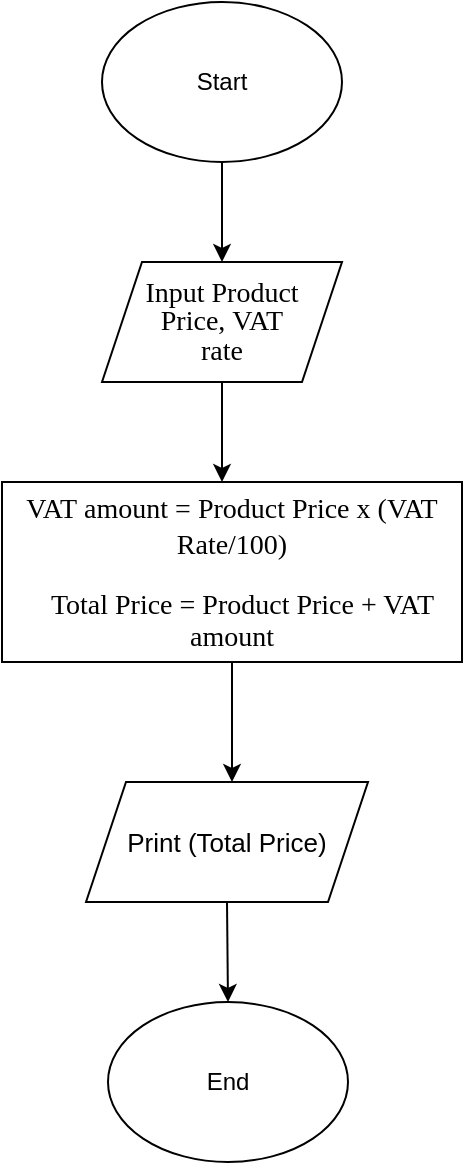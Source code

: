 <mxfile version="24.7.17">
  <diagram name="Trang-1" id="OiOTjU1HUudJ6jvDkUQu">
    <mxGraphModel dx="1050" dy="603" grid="1" gridSize="10" guides="1" tooltips="1" connect="1" arrows="1" fold="1" page="1" pageScale="1" pageWidth="827" pageHeight="1169" math="0" shadow="0">
      <root>
        <mxCell id="0" />
        <mxCell id="1" parent="0" />
        <mxCell id="4_rjH7P5OPQ8nO2n8ePk-1" value="Start" style="ellipse;whiteSpace=wrap;html=1;" vertex="1" parent="1">
          <mxGeometry x="340" width="120" height="80" as="geometry" />
        </mxCell>
        <mxCell id="4_rjH7P5OPQ8nO2n8ePk-2" value="" style="endArrow=classic;html=1;rounded=0;exitX=0.5;exitY=1;exitDx=0;exitDy=0;" edge="1" parent="1" source="4_rjH7P5OPQ8nO2n8ePk-1">
          <mxGeometry width="50" height="50" relative="1" as="geometry">
            <mxPoint x="380" y="150" as="sourcePoint" />
            <mxPoint x="400" y="130" as="targetPoint" />
          </mxGeometry>
        </mxCell>
        <mxCell id="4_rjH7P5OPQ8nO2n8ePk-3" value="&lt;span style=&quot;line-height: 107%; font-family: &amp;quot;Times New Roman&amp;quot;, serif;&quot;&gt;&lt;font style=&quot;font-size: 14px;&quot;&gt;Input Product&lt;br&gt;Price,&amp;nbsp;&lt;/font&gt;&lt;/span&gt;&lt;span style=&quot;line-height: 107%; font-family: &amp;quot;Times New Roman&amp;quot;, serif;&quot;&gt;&lt;font style=&quot;font-size: 14px;&quot;&gt;VAT&lt;br&gt;rate&lt;/font&gt;&lt;/span&gt;" style="shape=parallelogram;perimeter=parallelogramPerimeter;whiteSpace=wrap;html=1;fixedSize=1;" vertex="1" parent="1">
          <mxGeometry x="340" y="130" width="120" height="60" as="geometry" />
        </mxCell>
        <mxCell id="4_rjH7P5OPQ8nO2n8ePk-4" value="" style="endArrow=classic;html=1;rounded=0;exitX=0.5;exitY=1;exitDx=0;exitDy=0;" edge="1" parent="1" source="4_rjH7P5OPQ8nO2n8ePk-3">
          <mxGeometry width="50" height="50" relative="1" as="geometry">
            <mxPoint x="450" y="270" as="sourcePoint" />
            <mxPoint x="400" y="240" as="targetPoint" />
          </mxGeometry>
        </mxCell>
        <mxCell id="4_rjH7P5OPQ8nO2n8ePk-5" value="&lt;font style=&quot;font-size: 14px;&quot;&gt;&lt;span style=&quot;&quot; class=&quot;mord&quot;&gt;&lt;span style=&quot;font-family: &amp;quot;Times New Roman&amp;quot;, serif;&quot;&gt;VAT&amp;nbsp;amount &lt;/span&gt;&lt;/span&gt;&lt;span style=&quot;&quot; class=&quot;mrel&quot;&gt;&lt;span style=&quot;line-height: 107%; font-family: &amp;quot;Times New Roman&amp;quot;, serif;&quot;&gt;= &lt;/span&gt;&lt;/span&gt;&lt;span style=&quot;&quot; class=&quot;mord&quot;&gt;&lt;span style=&quot;line-height: 107%; font-family: &amp;quot;Times New Roman&amp;quot;, serif;&quot;&gt;Product&amp;nbsp;Price&lt;/span&gt;&lt;/span&gt;&lt;span style=&quot;&quot; class=&quot;mbin&quot;&gt;&lt;span style=&quot;line-height: 107%; font-family: &amp;quot;Times New Roman&amp;quot;, serif;&quot;&gt; x (VAT Rate/100)&lt;/span&gt;&lt;/span&gt;&lt;/font&gt;&lt;div style=&quot;font-size: 14px;&quot;&gt;&lt;span style=&quot;&quot; class=&quot;mbin&quot;&gt;&lt;span style=&quot;line-height: 107%; font-family: &amp;quot;Times New Roman&amp;quot;, serif;&quot;&gt;&lt;p style=&quot;margin-bottom: 0in; line-height: normal;&quot; class=&quot;MsoNormal&quot;&gt;&lt;font style=&quot;font-size: 14px;&quot;&gt;&amp;nbsp; &amp;nbsp;Total Price = Product Price + VAT amount&lt;/font&gt;&lt;/p&gt;&lt;/span&gt;&lt;/span&gt;&lt;/div&gt;" style="rounded=0;whiteSpace=wrap;html=1;" vertex="1" parent="1">
          <mxGeometry x="290" y="240" width="230" height="90" as="geometry" />
        </mxCell>
        <mxCell id="4_rjH7P5OPQ8nO2n8ePk-6" value="" style="endArrow=classic;html=1;rounded=0;exitX=0.5;exitY=1;exitDx=0;exitDy=0;" edge="1" parent="1" source="4_rjH7P5OPQ8nO2n8ePk-5">
          <mxGeometry width="50" height="50" relative="1" as="geometry">
            <mxPoint x="440" y="400" as="sourcePoint" />
            <mxPoint x="405" y="390" as="targetPoint" />
          </mxGeometry>
        </mxCell>
        <mxCell id="4_rjH7P5OPQ8nO2n8ePk-7" value="&lt;font style=&quot;font-size: 13px;&quot;&gt;Print (Total Price)&lt;/font&gt;" style="shape=parallelogram;perimeter=parallelogramPerimeter;whiteSpace=wrap;html=1;fixedSize=1;" vertex="1" parent="1">
          <mxGeometry x="332" y="390" width="141" height="60" as="geometry" />
        </mxCell>
        <mxCell id="4_rjH7P5OPQ8nO2n8ePk-8" value="" style="endArrow=classic;html=1;rounded=0;exitX=0.5;exitY=1;exitDx=0;exitDy=0;" edge="1" parent="1" source="4_rjH7P5OPQ8nO2n8ePk-7">
          <mxGeometry width="50" height="50" relative="1" as="geometry">
            <mxPoint x="360" y="540" as="sourcePoint" />
            <mxPoint x="403" y="500" as="targetPoint" />
          </mxGeometry>
        </mxCell>
        <mxCell id="4_rjH7P5OPQ8nO2n8ePk-9" value="End" style="ellipse;whiteSpace=wrap;html=1;" vertex="1" parent="1">
          <mxGeometry x="343" y="500" width="120" height="80" as="geometry" />
        </mxCell>
      </root>
    </mxGraphModel>
  </diagram>
</mxfile>
